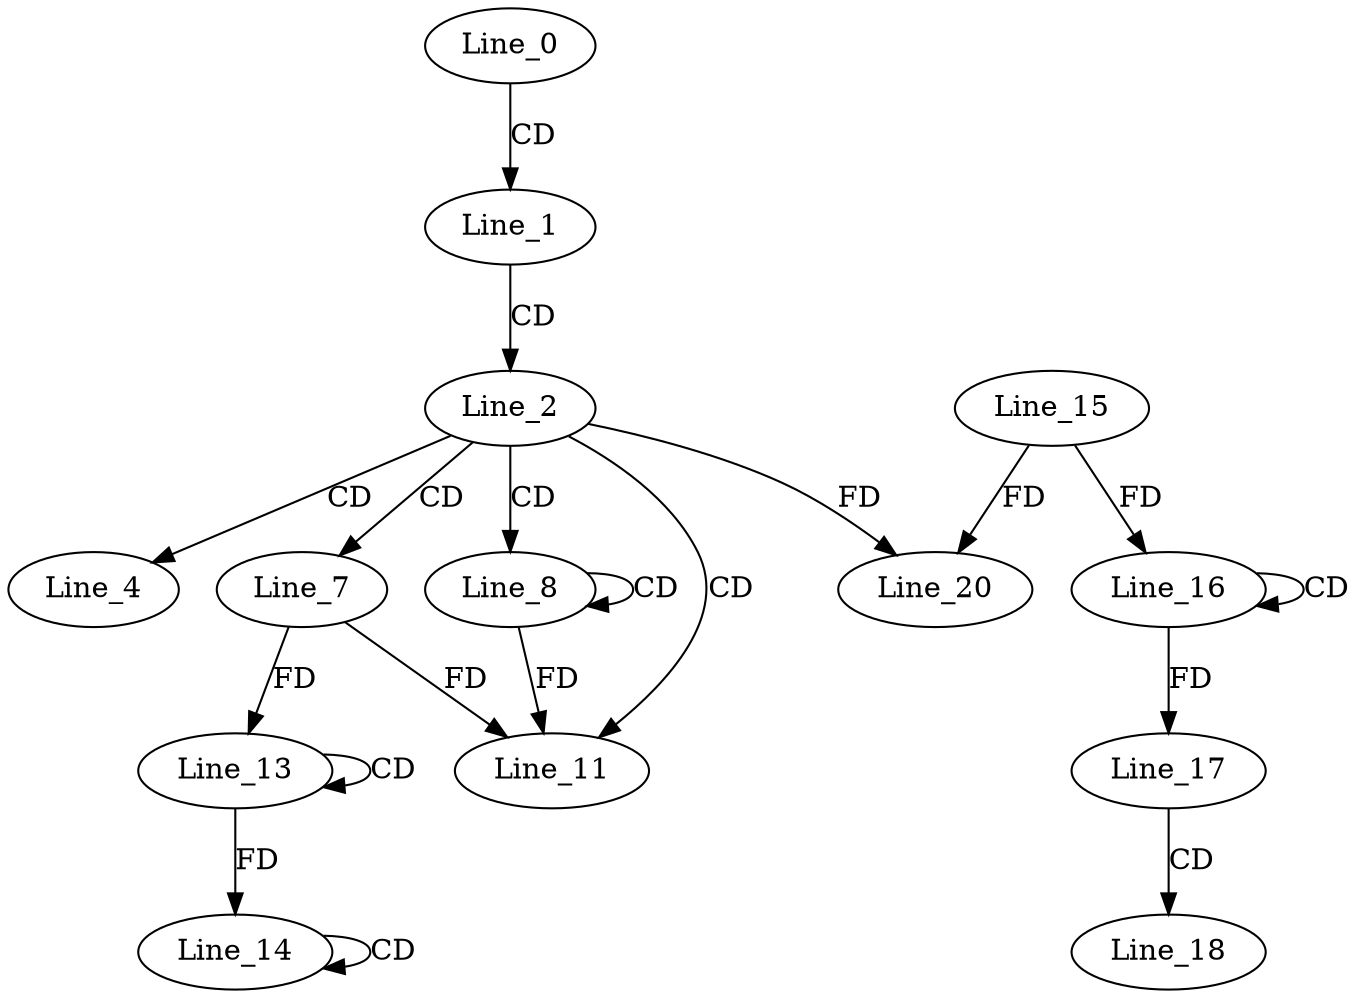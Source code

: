 digraph G {
  Line_0;
  Line_1;
  Line_2;
  Line_4;
  Line_4;
  Line_7;
  Line_8;
  Line_8;
  Line_8;
  Line_8;
  Line_8;
  Line_11;
  Line_11;
  Line_13;
  Line_13;
  Line_14;
  Line_14;
  Line_14;
  Line_16;
  Line_16;
  Line_15;
  Line_17;
  Line_18;
  Line_20;
  Line_20;
  Line_0 -> Line_1 [ label="CD" ];
  Line_1 -> Line_2 [ label="CD" ];
  Line_2 -> Line_4 [ label="CD" ];
  Line_2 -> Line_7 [ label="CD" ];
  Line_2 -> Line_8 [ label="CD" ];
  Line_8 -> Line_8 [ label="CD" ];
  Line_2 -> Line_11 [ label="CD" ];
  Line_7 -> Line_11 [ label="FD" ];
  Line_8 -> Line_11 [ label="FD" ];
  Line_13 -> Line_13 [ label="CD" ];
  Line_7 -> Line_13 [ label="FD" ];
  Line_14 -> Line_14 [ label="CD" ];
  Line_13 -> Line_14 [ label="FD" ];
  Line_16 -> Line_16 [ label="CD" ];
  Line_15 -> Line_16 [ label="FD" ];
  Line_16 -> Line_17 [ label="FD" ];
  Line_17 -> Line_18 [ label="CD" ];
  Line_2 -> Line_20 [ label="FD" ];
  Line_15 -> Line_20 [ label="FD" ];
}
